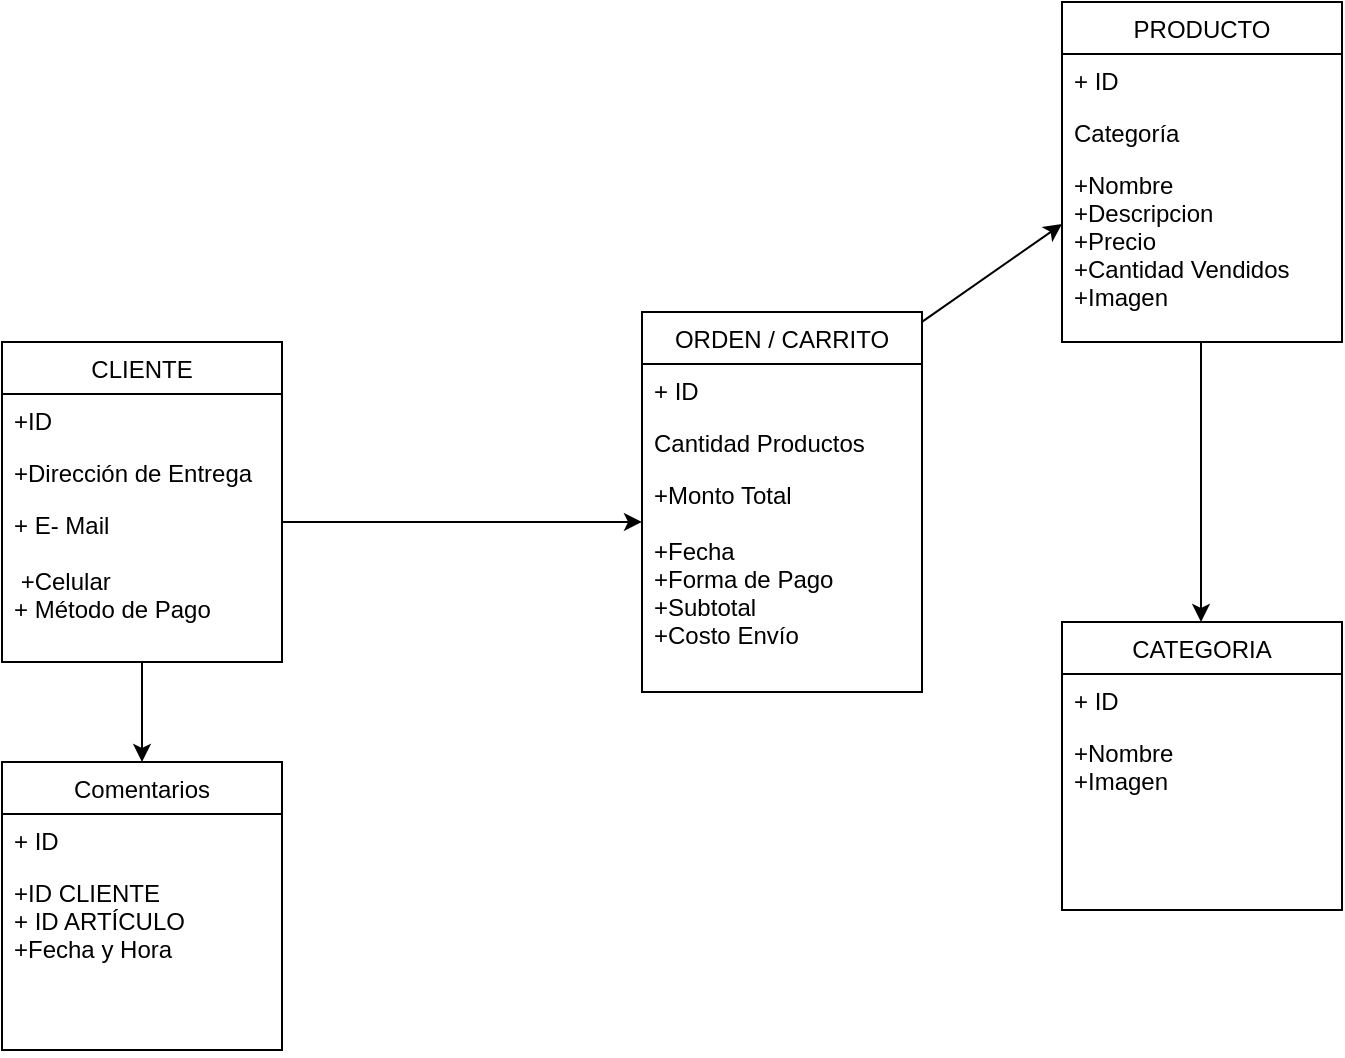 <mxfile version="20.2.4" type="github">
  <diagram id="COtQuLB4Gv-aUHqPOwAM" name="Página-1">
    <mxGraphModel dx="2249" dy="1931" grid="1" gridSize="10" guides="1" tooltips="1" connect="1" arrows="1" fold="1" page="1" pageScale="1" pageWidth="827" pageHeight="1169" math="0" shadow="0">
      <root>
        <mxCell id="0" />
        <mxCell id="1" parent="0" />
        <mxCell id="FS7-3Iy2ylldMN2UK_3b-5" value="CLIENTE" style="swimlane;fontStyle=0;childLayout=stackLayout;horizontal=1;startSize=26;fillColor=none;horizontalStack=0;resizeParent=1;resizeParentMax=0;resizeLast=0;collapsible=1;marginBottom=0;" parent="1" vertex="1">
          <mxGeometry x="-760" y="-850" width="140" height="160" as="geometry" />
        </mxCell>
        <mxCell id="FS7-3Iy2ylldMN2UK_3b-6" value="+ID" style="text;strokeColor=none;fillColor=none;align=left;verticalAlign=top;spacingLeft=4;spacingRight=4;overflow=hidden;rotatable=0;points=[[0,0.5],[1,0.5]];portConstraint=eastwest;" parent="FS7-3Iy2ylldMN2UK_3b-5" vertex="1">
          <mxGeometry y="26" width="140" height="26" as="geometry" />
        </mxCell>
        <mxCell id="FS7-3Iy2ylldMN2UK_3b-7" value="+Dirección de Entrega" style="text;strokeColor=none;fillColor=none;align=left;verticalAlign=top;spacingLeft=4;spacingRight=4;overflow=hidden;rotatable=0;points=[[0,0.5],[1,0.5]];portConstraint=eastwest;" parent="FS7-3Iy2ylldMN2UK_3b-5" vertex="1">
          <mxGeometry y="52" width="140" height="26" as="geometry" />
        </mxCell>
        <mxCell id="FS7-3Iy2ylldMN2UK_3b-8" value="+ E- Mail&#xa;&#xa; +Celular&#xa;+ Método de Pago" style="text;strokeColor=none;fillColor=none;align=left;verticalAlign=top;spacingLeft=4;spacingRight=4;overflow=hidden;rotatable=0;points=[[0,0.5],[1,0.5]];portConstraint=eastwest;" parent="FS7-3Iy2ylldMN2UK_3b-5" vertex="1">
          <mxGeometry y="78" width="140" height="82" as="geometry" />
        </mxCell>
        <mxCell id="FS7-3Iy2ylldMN2UK_3b-10" value="ORDEN / CARRITO" style="swimlane;fontStyle=0;childLayout=stackLayout;horizontal=1;startSize=26;fillColor=none;horizontalStack=0;resizeParent=1;resizeParentMax=0;resizeLast=0;collapsible=1;marginBottom=0;" parent="1" vertex="1">
          <mxGeometry x="-440" y="-865" width="140" height="190" as="geometry" />
        </mxCell>
        <mxCell id="FS7-3Iy2ylldMN2UK_3b-11" value="+ ID" style="text;strokeColor=none;fillColor=none;align=left;verticalAlign=top;spacingLeft=4;spacingRight=4;overflow=hidden;rotatable=0;points=[[0,0.5],[1,0.5]];portConstraint=eastwest;" parent="FS7-3Iy2ylldMN2UK_3b-10" vertex="1">
          <mxGeometry y="26" width="140" height="26" as="geometry" />
        </mxCell>
        <mxCell id="FS7-3Iy2ylldMN2UK_3b-12" value="Cantidad Productos" style="text;strokeColor=none;fillColor=none;align=left;verticalAlign=top;spacingLeft=4;spacingRight=4;overflow=hidden;rotatable=0;points=[[0,0.5],[1,0.5]];portConstraint=eastwest;" parent="FS7-3Iy2ylldMN2UK_3b-10" vertex="1">
          <mxGeometry y="52" width="140" height="26" as="geometry" />
        </mxCell>
        <mxCell id="FS7-3Iy2ylldMN2UK_3b-13" value="+Monto Total&#xa;&#xa;+Fecha&#xa;+Forma de Pago&#xa;+Subtotal&#xa;+Costo Envío" style="text;strokeColor=none;fillColor=none;align=left;verticalAlign=top;spacingLeft=4;spacingRight=4;overflow=hidden;rotatable=0;points=[[0,0.5],[1,0.5]];portConstraint=eastwest;" parent="FS7-3Iy2ylldMN2UK_3b-10" vertex="1">
          <mxGeometry y="78" width="140" height="112" as="geometry" />
        </mxCell>
        <mxCell id="FS7-3Iy2ylldMN2UK_3b-14" value="PRODUCTO" style="swimlane;fontStyle=0;childLayout=stackLayout;horizontal=1;startSize=26;fillColor=none;horizontalStack=0;resizeParent=1;resizeParentMax=0;resizeLast=0;collapsible=1;marginBottom=0;" parent="1" vertex="1">
          <mxGeometry x="-230" y="-1020" width="140" height="170" as="geometry" />
        </mxCell>
        <mxCell id="FS7-3Iy2ylldMN2UK_3b-15" value="+ ID" style="text;strokeColor=none;fillColor=none;align=left;verticalAlign=top;spacingLeft=4;spacingRight=4;overflow=hidden;rotatable=0;points=[[0,0.5],[1,0.5]];portConstraint=eastwest;" parent="FS7-3Iy2ylldMN2UK_3b-14" vertex="1">
          <mxGeometry y="26" width="140" height="26" as="geometry" />
        </mxCell>
        <mxCell id="FS7-3Iy2ylldMN2UK_3b-16" value="Categoría" style="text;strokeColor=none;fillColor=none;align=left;verticalAlign=top;spacingLeft=4;spacingRight=4;overflow=hidden;rotatable=0;points=[[0,0.5],[1,0.5]];portConstraint=eastwest;" parent="FS7-3Iy2ylldMN2UK_3b-14" vertex="1">
          <mxGeometry y="52" width="140" height="26" as="geometry" />
        </mxCell>
        <mxCell id="FS7-3Iy2ylldMN2UK_3b-17" value="+Nombre&#xa;+Descripcion&#xa;+Precio&#xa;+Cantidad Vendidos&#xa;+Imagen" style="text;strokeColor=none;fillColor=none;align=left;verticalAlign=top;spacingLeft=4;spacingRight=4;overflow=hidden;rotatable=0;points=[[0,0.5],[1,0.5]];portConstraint=eastwest;" parent="FS7-3Iy2ylldMN2UK_3b-14" vertex="1">
          <mxGeometry y="78" width="140" height="92" as="geometry" />
        </mxCell>
        <mxCell id="FS7-3Iy2ylldMN2UK_3b-18" value="CATEGORIA" style="swimlane;fontStyle=0;childLayout=stackLayout;horizontal=1;startSize=26;fillColor=none;horizontalStack=0;resizeParent=1;resizeParentMax=0;resizeLast=0;collapsible=1;marginBottom=0;" parent="1" vertex="1">
          <mxGeometry x="-230" y="-710" width="140" height="144" as="geometry" />
        </mxCell>
        <mxCell id="FS7-3Iy2ylldMN2UK_3b-19" value="+ ID" style="text;strokeColor=none;fillColor=none;align=left;verticalAlign=top;spacingLeft=4;spacingRight=4;overflow=hidden;rotatable=0;points=[[0,0.5],[1,0.5]];portConstraint=eastwest;" parent="FS7-3Iy2ylldMN2UK_3b-18" vertex="1">
          <mxGeometry y="26" width="140" height="26" as="geometry" />
        </mxCell>
        <mxCell id="FS7-3Iy2ylldMN2UK_3b-21" value="+Nombre&#xa;+Imagen" style="text;strokeColor=none;fillColor=none;align=left;verticalAlign=top;spacingLeft=4;spacingRight=4;overflow=hidden;rotatable=0;points=[[0,0.5],[1,0.5]];portConstraint=eastwest;" parent="FS7-3Iy2ylldMN2UK_3b-18" vertex="1">
          <mxGeometry y="52" width="140" height="92" as="geometry" />
        </mxCell>
        <mxCell id="FS7-3Iy2ylldMN2UK_3b-22" value="Comentarios" style="swimlane;fontStyle=0;childLayout=stackLayout;horizontal=1;startSize=26;fillColor=none;horizontalStack=0;resizeParent=1;resizeParentMax=0;resizeLast=0;collapsible=1;marginBottom=0;" parent="1" vertex="1">
          <mxGeometry x="-760" y="-640" width="140" height="144" as="geometry" />
        </mxCell>
        <mxCell id="FS7-3Iy2ylldMN2UK_3b-23" value="+ ID" style="text;strokeColor=none;fillColor=none;align=left;verticalAlign=top;spacingLeft=4;spacingRight=4;overflow=hidden;rotatable=0;points=[[0,0.5],[1,0.5]];portConstraint=eastwest;" parent="FS7-3Iy2ylldMN2UK_3b-22" vertex="1">
          <mxGeometry y="26" width="140" height="26" as="geometry" />
        </mxCell>
        <mxCell id="FS7-3Iy2ylldMN2UK_3b-24" value="+ID CLIENTE&#xa;+ ID ARTÍCULO&#xa;+Fecha y Hora" style="text;strokeColor=none;fillColor=none;align=left;verticalAlign=top;spacingLeft=4;spacingRight=4;overflow=hidden;rotatable=0;points=[[0,0.5],[1,0.5]];portConstraint=eastwest;" parent="FS7-3Iy2ylldMN2UK_3b-22" vertex="1">
          <mxGeometry y="52" width="140" height="92" as="geometry" />
        </mxCell>
        <mxCell id="quciw-ZrSuqigvUfubhi-3" value="" style="endArrow=classic;html=1;rounded=0;exitX=1;exitY=0.146;exitDx=0;exitDy=0;exitPerimeter=0;entryX=0;entryY=0.241;entryDx=0;entryDy=0;entryPerimeter=0;" edge="1" parent="1" source="FS7-3Iy2ylldMN2UK_3b-8" target="FS7-3Iy2ylldMN2UK_3b-13">
          <mxGeometry width="50" height="50" relative="1" as="geometry">
            <mxPoint x="-570" y="-760" as="sourcePoint" />
            <mxPoint x="-580" y="-760" as="targetPoint" />
          </mxGeometry>
        </mxCell>
        <mxCell id="quciw-ZrSuqigvUfubhi-4" value="" style="endArrow=classic;html=1;rounded=0;exitX=1;exitY=0.026;exitDx=0;exitDy=0;exitPerimeter=0;entryX=0;entryY=0.359;entryDx=0;entryDy=0;entryPerimeter=0;" edge="1" parent="1" source="FS7-3Iy2ylldMN2UK_3b-10" target="FS7-3Iy2ylldMN2UK_3b-17">
          <mxGeometry width="50" height="50" relative="1" as="geometry">
            <mxPoint x="-290" y="-860" as="sourcePoint" />
            <mxPoint x="-230" y="-920" as="targetPoint" />
          </mxGeometry>
        </mxCell>
        <mxCell id="quciw-ZrSuqigvUfubhi-5" value="" style="endArrow=classic;html=1;rounded=0;entryX=0.5;entryY=0;entryDx=0;entryDy=0;" edge="1" parent="1" target="FS7-3Iy2ylldMN2UK_3b-22">
          <mxGeometry width="50" height="50" relative="1" as="geometry">
            <mxPoint x="-690" y="-690" as="sourcePoint" />
            <mxPoint x="-625" y="-690" as="targetPoint" />
            <Array as="points" />
          </mxGeometry>
        </mxCell>
        <mxCell id="quciw-ZrSuqigvUfubhi-6" value="" style="endArrow=classic;html=1;rounded=0;" edge="1" parent="1">
          <mxGeometry width="50" height="50" relative="1" as="geometry">
            <mxPoint x="-160.5" y="-850" as="sourcePoint" />
            <mxPoint x="-160.5" y="-710" as="targetPoint" />
          </mxGeometry>
        </mxCell>
      </root>
    </mxGraphModel>
  </diagram>
</mxfile>

